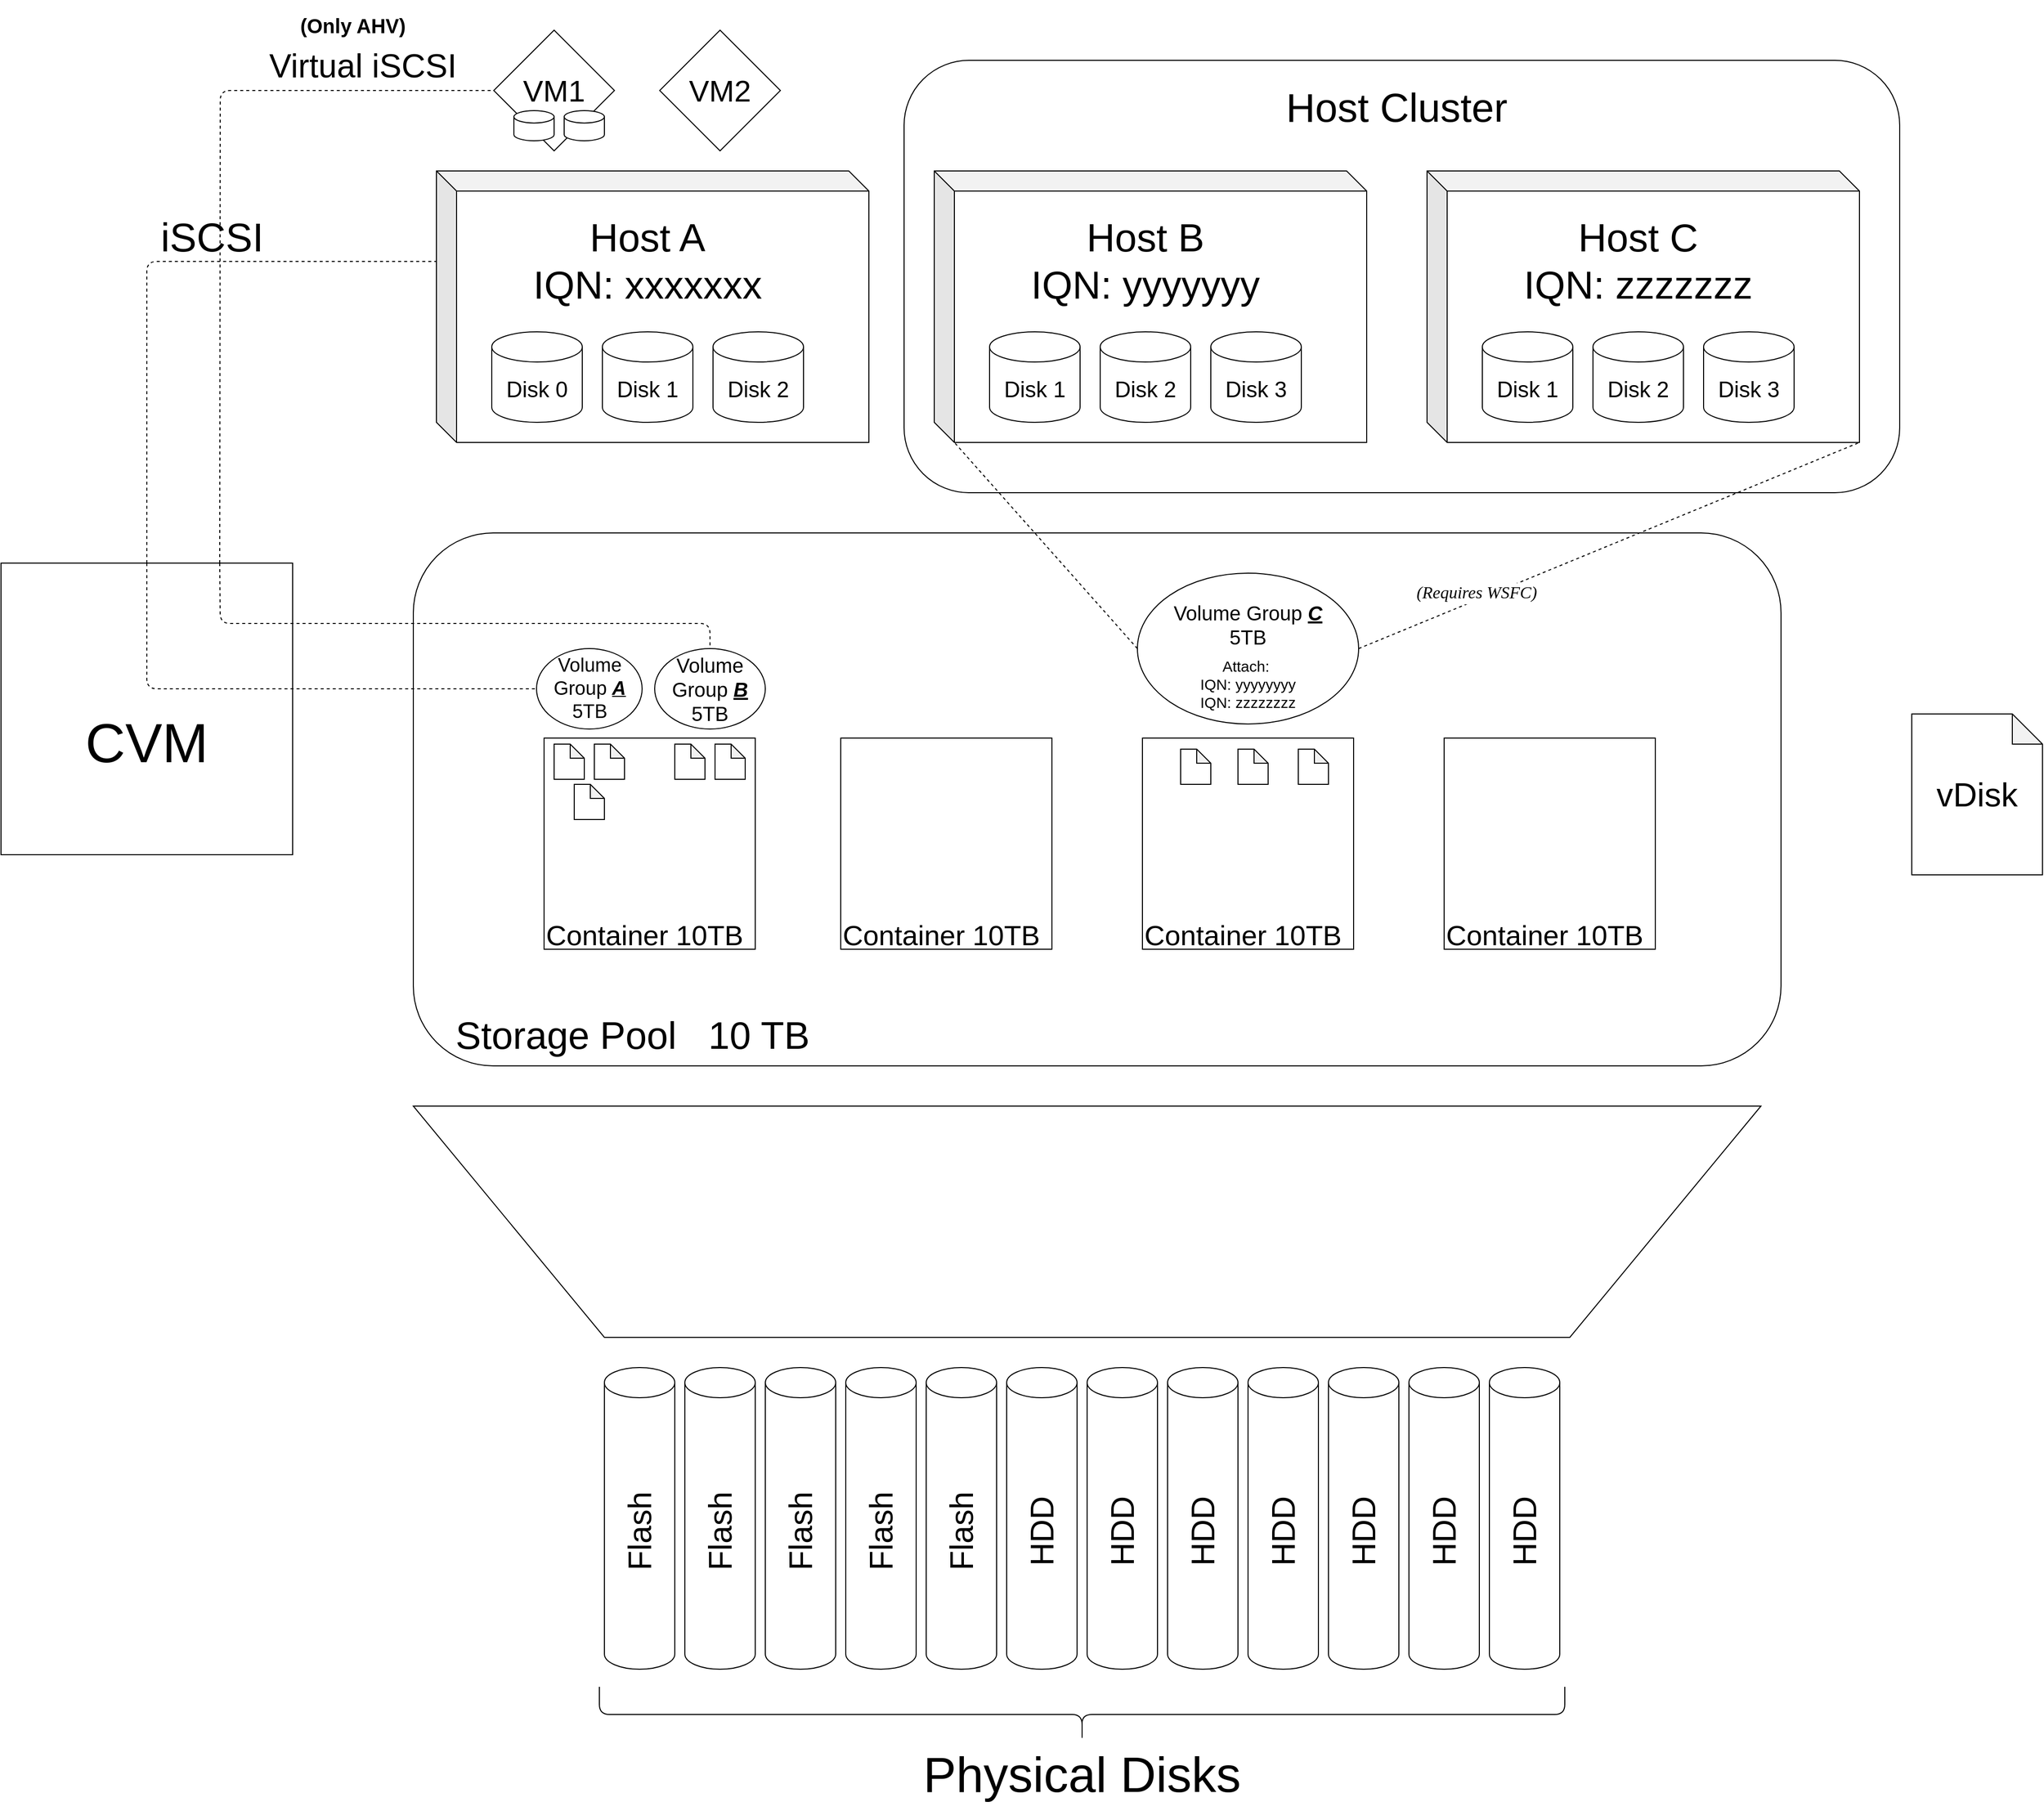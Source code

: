 <mxfile version="14.1.9" type="github"><diagram id="FhIIgszowJqtaIlsu2ne" name="Page-1"><mxGraphModel dx="2138" dy="1398" grid="1" gridSize="10" guides="1" tooltips="1" connect="1" arrows="1" fold="1" page="1" pageScale="1" pageWidth="1100" pageHeight="850" math="0" shadow="0"><root><mxCell id="0"/><mxCell id="1" parent="0"/><mxCell id="gz65vQASo40FxyAqh2wa-65" value="" style="rounded=1;whiteSpace=wrap;html=1;" parent="1" vertex="1"><mxGeometry x="508" y="-470" width="990" height="430" as="geometry"/></mxCell><mxCell id="gz65vQASo40FxyAqh2wa-1" value="" style="rounded=1;whiteSpace=wrap;html=1;" parent="1" vertex="1"><mxGeometry x="20" width="1360" height="530" as="geometry"/></mxCell><mxCell id="gz65vQASo40FxyAqh2wa-2" value="" style="shape=trapezoid;perimeter=trapezoidPerimeter;whiteSpace=wrap;html=1;fixedSize=1;size=190;rotation=-180;" parent="1" vertex="1"><mxGeometry x="20" y="570" width="1340" height="230" as="geometry"/></mxCell><mxCell id="gz65vQASo40FxyAqh2wa-3" value="" style="shape=cylinder3;whiteSpace=wrap;html=1;boundedLbl=1;backgroundOutline=1;size=15;" parent="1" vertex="1"><mxGeometry x="210" y="830" width="70" height="300" as="geometry"/></mxCell><mxCell id="gz65vQASo40FxyAqh2wa-4" value="" style="shape=cylinder3;whiteSpace=wrap;html=1;boundedLbl=1;backgroundOutline=1;size=15;" parent="1" vertex="1"><mxGeometry x="290" y="830" width="70" height="300" as="geometry"/></mxCell><mxCell id="gz65vQASo40FxyAqh2wa-5" value="" style="shape=cylinder3;whiteSpace=wrap;html=1;boundedLbl=1;backgroundOutline=1;size=15;" parent="1" vertex="1"><mxGeometry x="370" y="830" width="70" height="300" as="geometry"/></mxCell><mxCell id="gz65vQASo40FxyAqh2wa-6" value="" style="shape=cylinder3;whiteSpace=wrap;html=1;boundedLbl=1;backgroundOutline=1;size=15;" parent="1" vertex="1"><mxGeometry x="450" y="830" width="70" height="300" as="geometry"/></mxCell><mxCell id="gz65vQASo40FxyAqh2wa-7" value="" style="shape=cylinder3;whiteSpace=wrap;html=1;boundedLbl=1;backgroundOutline=1;size=15;" parent="1" vertex="1"><mxGeometry x="530" y="830" width="70" height="300" as="geometry"/></mxCell><mxCell id="gz65vQASo40FxyAqh2wa-8" value="" style="shape=cylinder3;whiteSpace=wrap;html=1;boundedLbl=1;backgroundOutline=1;size=15;" parent="1" vertex="1"><mxGeometry x="610" y="830" width="70" height="300" as="geometry"/></mxCell><mxCell id="gz65vQASo40FxyAqh2wa-9" value="" style="shape=cylinder3;whiteSpace=wrap;html=1;boundedLbl=1;backgroundOutline=1;size=15;" parent="1" vertex="1"><mxGeometry x="690" y="830" width="70" height="300" as="geometry"/></mxCell><mxCell id="gz65vQASo40FxyAqh2wa-10" value="" style="shape=cylinder3;whiteSpace=wrap;html=1;boundedLbl=1;backgroundOutline=1;size=15;" parent="1" vertex="1"><mxGeometry x="770" y="830" width="70" height="300" as="geometry"/></mxCell><mxCell id="gz65vQASo40FxyAqh2wa-11" value="" style="shape=cylinder3;whiteSpace=wrap;html=1;boundedLbl=1;backgroundOutline=1;size=15;" parent="1" vertex="1"><mxGeometry x="850" y="830" width="70" height="300" as="geometry"/></mxCell><mxCell id="gz65vQASo40FxyAqh2wa-12" value="" style="shape=cylinder3;whiteSpace=wrap;html=1;boundedLbl=1;backgroundOutline=1;size=15;" parent="1" vertex="1"><mxGeometry x="930" y="830" width="70" height="300" as="geometry"/></mxCell><mxCell id="gz65vQASo40FxyAqh2wa-13" value="" style="shape=cylinder3;whiteSpace=wrap;html=1;boundedLbl=1;backgroundOutline=1;size=15;" parent="1" vertex="1"><mxGeometry x="1010" y="830" width="70" height="300" as="geometry"/></mxCell><mxCell id="gz65vQASo40FxyAqh2wa-14" value="" style="shape=cylinder3;whiteSpace=wrap;html=1;boundedLbl=1;backgroundOutline=1;size=15;" parent="1" vertex="1"><mxGeometry x="1090" y="830" width="70" height="300" as="geometry"/></mxCell><mxCell id="gz65vQASo40FxyAqh2wa-15" value="" style="shape=curlyBracket;whiteSpace=wrap;html=1;rounded=1;rotation=-90;" parent="1" vertex="1"><mxGeometry x="657.5" y="695" width="55" height="960" as="geometry"/></mxCell><mxCell id="gz65vQASo40FxyAqh2wa-16" value="&lt;font style=&quot;font-size: 49px&quot;&gt;Physical Disks&lt;/font&gt;" style="text;html=1;strokeColor=none;fillColor=none;align=center;verticalAlign=middle;whiteSpace=wrap;rounded=0;" parent="1" vertex="1"><mxGeometry x="505" y="1200" width="360" height="70" as="geometry"/></mxCell><mxCell id="gz65vQASo40FxyAqh2wa-17" value="&lt;font style=&quot;font-size: 38px&quot;&gt;Storage Pool&amp;nbsp; &amp;nbsp;10 TB&amp;nbsp; &amp;nbsp;&lt;/font&gt;" style="text;html=1;strokeColor=none;fillColor=none;align=left;verticalAlign=middle;whiteSpace=wrap;rounded=0;" parent="1" vertex="1"><mxGeometry x="60" y="480" width="420" height="40" as="geometry"/></mxCell><mxCell id="gz65vQASo40FxyAqh2wa-18" value="" style="whiteSpace=wrap;html=1;aspect=fixed;" parent="1" vertex="1"><mxGeometry x="150" y="204" width="210" height="210" as="geometry"/></mxCell><mxCell id="gz65vQASo40FxyAqh2wa-19" value="" style="whiteSpace=wrap;html=1;aspect=fixed;" parent="1" vertex="1"><mxGeometry x="445" y="204" width="210" height="210" as="geometry"/></mxCell><mxCell id="gz65vQASo40FxyAqh2wa-20" value="" style="whiteSpace=wrap;html=1;aspect=fixed;" parent="1" vertex="1"><mxGeometry x="1045" y="204" width="210" height="210" as="geometry"/></mxCell><mxCell id="gz65vQASo40FxyAqh2wa-21" value="" style="whiteSpace=wrap;html=1;aspect=fixed;" parent="1" vertex="1"><mxGeometry x="745" y="204" width="210" height="210" as="geometry"/></mxCell><mxCell id="gz65vQASo40FxyAqh2wa-22" value="&lt;font style=&quot;font-size: 28px&quot;&gt;Container 10TB&amp;nbsp;&lt;/font&gt;" style="text;html=1;strokeColor=none;fillColor=none;align=left;verticalAlign=middle;whiteSpace=wrap;rounded=0;" parent="1" vertex="1"><mxGeometry x="150" y="375" width="215" height="50" as="geometry"/></mxCell><mxCell id="gz65vQASo40FxyAqh2wa-24" value="&lt;font style=&quot;font-size: 28px&quot;&gt;Container 10TB&amp;nbsp;&lt;/font&gt;" style="text;html=1;strokeColor=none;fillColor=none;align=left;verticalAlign=middle;whiteSpace=wrap;rounded=0;" parent="1" vertex="1"><mxGeometry x="445" y="375" width="210" height="50" as="geometry"/></mxCell><mxCell id="gz65vQASo40FxyAqh2wa-25" value="&lt;font style=&quot;font-size: 28px&quot;&gt;Container 10TB&amp;nbsp;&lt;/font&gt;" style="text;html=1;strokeColor=none;fillColor=none;align=left;verticalAlign=middle;whiteSpace=wrap;rounded=0;" parent="1" vertex="1"><mxGeometry x="745" y="375" width="220" height="50" as="geometry"/></mxCell><mxCell id="gz65vQASo40FxyAqh2wa-26" value="&lt;font style=&quot;font-size: 28px&quot;&gt;Container 10TB&amp;nbsp;&lt;/font&gt;" style="text;html=1;strokeColor=none;fillColor=none;align=left;verticalAlign=middle;whiteSpace=wrap;rounded=0;" parent="1" vertex="1"><mxGeometry x="1045" y="375" width="230" height="50" as="geometry"/></mxCell><mxCell id="gz65vQASo40FxyAqh2wa-27" value="&lt;font style=&quot;font-size: 19px&quot;&gt;Volume &lt;br&gt;Group &lt;b&gt;&lt;i&gt;&lt;u&gt;A&lt;/u&gt;&lt;/i&gt;&lt;/b&gt;&lt;br&gt;5TB&lt;br&gt;&lt;/font&gt;" style="ellipse;whiteSpace=wrap;html=1;" parent="1" vertex="1"><mxGeometry x="142.5" y="115" width="105" height="80" as="geometry"/></mxCell><mxCell id="gz65vQASo40FxyAqh2wa-28" value="&lt;font style=&quot;font-size: 20px&quot;&gt;Volume &lt;br&gt;Group &lt;b&gt;&lt;i&gt;&lt;u&gt;B&lt;/u&gt;&lt;/i&gt;&lt;/b&gt;&lt;br&gt;5TB&lt;br&gt;&lt;/font&gt;" style="ellipse;whiteSpace=wrap;html=1;" parent="1" vertex="1"><mxGeometry x="260" y="115" width="110" height="80" as="geometry"/></mxCell><mxCell id="gz65vQASo40FxyAqh2wa-29" value="&lt;font style=&quot;font-size: 39px&quot;&gt;&lt;br&gt;&lt;/font&gt;" style="shape=cube;whiteSpace=wrap;html=1;boundedLbl=1;backgroundOutline=1;darkOpacity=0.05;darkOpacity2=0.1;" parent="1" vertex="1"><mxGeometry x="43" y="-360" width="430" height="270" as="geometry"/></mxCell><mxCell id="gz65vQASo40FxyAqh2wa-30" value="&lt;font style=&quot;font-size: 55px&quot;&gt;&lt;br&gt;CVM&lt;/font&gt;" style="whiteSpace=wrap;html=1;aspect=fixed;" parent="1" vertex="1"><mxGeometry x="-390" y="30" width="290" height="290" as="geometry"/></mxCell><mxCell id="gz65vQASo40FxyAqh2wa-31" value="" style="endArrow=none;dashed=1;html=1;entryX=0;entryY=0.5;entryDx=0;entryDy=0;exitX=0.5;exitY=0;exitDx=0;exitDy=0;" parent="1" source="gz65vQASo40FxyAqh2wa-30" target="gz65vQASo40FxyAqh2wa-27" edge="1"><mxGeometry width="50" height="50" relative="1" as="geometry"><mxPoint x="-240" y="550" as="sourcePoint"/><mxPoint x="-190" y="500" as="targetPoint"/><Array as="points"><mxPoint x="-245" y="120"/><mxPoint x="-245" y="155"/><mxPoint x="-30" y="155"/></Array></mxGeometry></mxCell><mxCell id="gz65vQASo40FxyAqh2wa-32" value="" style="endArrow=none;dashed=1;html=1;entryX=0;entryY=0;entryDx=0;entryDy=90;entryPerimeter=0;exitX=0.5;exitY=0;exitDx=0;exitDy=0;" parent="1" source="gz65vQASo40FxyAqh2wa-30" target="gz65vQASo40FxyAqh2wa-29" edge="1"><mxGeometry width="50" height="50" relative="1" as="geometry"><mxPoint x="-80" y="-90" as="sourcePoint"/><mxPoint x="-30" y="-140" as="targetPoint"/><Array as="points"><mxPoint x="-245" y="-270"/></Array></mxGeometry></mxCell><mxCell id="gz65vQASo40FxyAqh2wa-33" value="&lt;font style=&quot;font-size: 30px&quot;&gt;VM1&lt;/font&gt;" style="rhombus;whiteSpace=wrap;html=1;" parent="1" vertex="1"><mxGeometry x="100" y="-500" width="120" height="120" as="geometry"/></mxCell><mxCell id="gz65vQASo40FxyAqh2wa-34" value="&lt;font style=&quot;font-size: 30px&quot;&gt;VM2&lt;/font&gt;" style="rhombus;whiteSpace=wrap;html=1;" parent="1" vertex="1"><mxGeometry x="265" y="-500" width="120" height="120" as="geometry"/></mxCell><mxCell id="gz65vQASo40FxyAqh2wa-35" value="&lt;font style=&quot;font-size: 40px&quot;&gt;iSCSI&lt;/font&gt;" style="text;html=1;strokeColor=none;fillColor=none;align=center;verticalAlign=middle;whiteSpace=wrap;rounded=0;" parent="1" vertex="1"><mxGeometry x="-250" y="-320" width="140" height="50" as="geometry"/></mxCell><mxCell id="gz65vQASo40FxyAqh2wa-38" value="&lt;span style=&quot;font-size: 39px&quot;&gt;Host A&lt;/span&gt;&lt;br style=&quot;font-size: 39px&quot;&gt;&lt;span style=&quot;font-size: 39px&quot;&gt;IQN: xxxxxxx&lt;/span&gt;" style="text;html=1;strokeColor=none;fillColor=none;align=center;verticalAlign=middle;whiteSpace=wrap;rounded=0;" parent="1" vertex="1"><mxGeometry x="118" y="-330" width="270" height="120" as="geometry"/></mxCell><mxCell id="gz65vQASo40FxyAqh2wa-40" value="&lt;font style=&quot;font-size: 22px&quot;&gt;Disk 0&lt;/font&gt;" style="shape=cylinder3;whiteSpace=wrap;html=1;boundedLbl=1;backgroundOutline=1;size=15;rotation=0;" parent="1" vertex="1"><mxGeometry x="98" y="-200" width="90" height="90" as="geometry"/></mxCell><mxCell id="gz65vQASo40FxyAqh2wa-41" value="&lt;font style=&quot;font-size: 22px&quot;&gt;Disk 1&lt;/font&gt;" style="shape=cylinder3;whiteSpace=wrap;html=1;boundedLbl=1;backgroundOutline=1;size=15;rotation=0;" parent="1" vertex="1"><mxGeometry x="208" y="-200" width="90" height="90" as="geometry"/></mxCell><mxCell id="gz65vQASo40FxyAqh2wa-42" value="&lt;font style=&quot;font-size: 22px&quot;&gt;Disk 2&lt;/font&gt;" style="shape=cylinder3;whiteSpace=wrap;html=1;boundedLbl=1;backgroundOutline=1;size=15;rotation=0;" parent="1" vertex="1"><mxGeometry x="318" y="-200" width="90" height="90" as="geometry"/></mxCell><mxCell id="gz65vQASo40FxyAqh2wa-43" value="" style="endArrow=none;dashed=1;html=1;entryX=0;entryY=0.5;entryDx=0;entryDy=0;exitX=0.75;exitY=0;exitDx=0;exitDy=0;" parent="1" source="gz65vQASo40FxyAqh2wa-30" target="gz65vQASo40FxyAqh2wa-33" edge="1"><mxGeometry width="50" height="50" relative="1" as="geometry"><mxPoint x="-80" y="-430" as="sourcePoint"/><mxPoint x="-30" y="-480" as="targetPoint"/><Array as="points"><mxPoint x="-172" y="-440"/></Array></mxGeometry></mxCell><mxCell id="gz65vQASo40FxyAqh2wa-44" value="" style="endArrow=none;dashed=1;html=1;entryX=0.5;entryY=0;entryDx=0;entryDy=0;exitX=0.75;exitY=0;exitDx=0;exitDy=0;" parent="1" source="gz65vQASo40FxyAqh2wa-30" target="gz65vQASo40FxyAqh2wa-28" edge="1"><mxGeometry width="50" height="50" relative="1" as="geometry"><mxPoint x="-240" y="440" as="sourcePoint"/><mxPoint x="-190" y="390" as="targetPoint"/><Array as="points"><mxPoint x="-172" y="90"/><mxPoint x="315" y="90"/></Array></mxGeometry></mxCell><mxCell id="gz65vQASo40FxyAqh2wa-45" value="&lt;font style=&quot;font-size: 33px&quot;&gt;Virtual iSCSI&lt;/font&gt;" style="text;html=1;strokeColor=none;fillColor=none;align=center;verticalAlign=middle;whiteSpace=wrap;rounded=0;" parent="1" vertex="1"><mxGeometry x="-150" y="-490" width="240" height="50" as="geometry"/></mxCell><mxCell id="gz65vQASo40FxyAqh2wa-46" value="&lt;font style=&quot;font-size: 20px&quot;&gt;&lt;b&gt;(Only AHV)&lt;/b&gt;&lt;/font&gt;" style="text;html=1;strokeColor=none;fillColor=none;align=center;verticalAlign=middle;whiteSpace=wrap;rounded=0;" parent="1" vertex="1"><mxGeometry x="-110" y="-530" width="140" height="50" as="geometry"/></mxCell><mxCell id="gz65vQASo40FxyAqh2wa-47" value="&lt;font style=&quot;font-size: 39px&quot;&gt;&lt;br&gt;&lt;/font&gt;" style="shape=cube;whiteSpace=wrap;html=1;boundedLbl=1;backgroundOutline=1;darkOpacity=0.05;darkOpacity2=0.1;" parent="1" vertex="1"><mxGeometry x="538" y="-360" width="430" height="270" as="geometry"/></mxCell><mxCell id="gz65vQASo40FxyAqh2wa-48" value="&lt;span style=&quot;font-size: 39px&quot;&gt;Host B&lt;/span&gt;&lt;br style=&quot;font-size: 39px&quot;&gt;&lt;span style=&quot;font-size: 39px&quot;&gt;IQN: yyyyyyy&lt;/span&gt;" style="text;html=1;strokeColor=none;fillColor=none;align=center;verticalAlign=middle;whiteSpace=wrap;rounded=0;" parent="1" vertex="1"><mxGeometry x="613" y="-330" width="270" height="120" as="geometry"/></mxCell><mxCell id="gz65vQASo40FxyAqh2wa-49" value="&lt;font style=&quot;font-size: 22px&quot;&gt;Disk 1&lt;/font&gt;" style="shape=cylinder3;whiteSpace=wrap;html=1;boundedLbl=1;backgroundOutline=1;size=15;rotation=0;" parent="1" vertex="1"><mxGeometry x="593" y="-200" width="90" height="90" as="geometry"/></mxCell><mxCell id="gz65vQASo40FxyAqh2wa-50" value="&lt;font style=&quot;font-size: 22px&quot;&gt;Disk 2&lt;/font&gt;" style="shape=cylinder3;whiteSpace=wrap;html=1;boundedLbl=1;backgroundOutline=1;size=15;rotation=0;" parent="1" vertex="1"><mxGeometry x="703" y="-200" width="90" height="90" as="geometry"/></mxCell><mxCell id="gz65vQASo40FxyAqh2wa-51" value="&lt;font style=&quot;font-size: 22px&quot;&gt;Disk 3&lt;/font&gt;" style="shape=cylinder3;whiteSpace=wrap;html=1;boundedLbl=1;backgroundOutline=1;size=15;rotation=0;" parent="1" vertex="1"><mxGeometry x="813" y="-200" width="90" height="90" as="geometry"/></mxCell><mxCell id="gz65vQASo40FxyAqh2wa-52" value="&lt;font style=&quot;font-size: 39px&quot;&gt;&lt;br&gt;&lt;/font&gt;" style="shape=cube;whiteSpace=wrap;html=1;boundedLbl=1;backgroundOutline=1;darkOpacity=0.05;darkOpacity2=0.1;" parent="1" vertex="1"><mxGeometry x="1028" y="-360" width="430" height="270" as="geometry"/></mxCell><mxCell id="gz65vQASo40FxyAqh2wa-53" value="&lt;span style=&quot;font-size: 39px&quot;&gt;Host C&lt;/span&gt;&lt;br style=&quot;font-size: 39px&quot;&gt;&lt;span style=&quot;font-size: 39px&quot;&gt;IQN: zzzzzzz&lt;/span&gt;" style="text;html=1;strokeColor=none;fillColor=none;align=center;verticalAlign=middle;whiteSpace=wrap;rounded=0;" parent="1" vertex="1"><mxGeometry x="1103" y="-330" width="270" height="120" as="geometry"/></mxCell><mxCell id="gz65vQASo40FxyAqh2wa-54" value="&lt;font style=&quot;font-size: 22px&quot;&gt;Disk 1&lt;/font&gt;" style="shape=cylinder3;whiteSpace=wrap;html=1;boundedLbl=1;backgroundOutline=1;size=15;rotation=0;" parent="1" vertex="1"><mxGeometry x="1083" y="-200" width="90" height="90" as="geometry"/></mxCell><mxCell id="gz65vQASo40FxyAqh2wa-55" value="&lt;font style=&quot;font-size: 22px&quot;&gt;Disk 2&lt;/font&gt;" style="shape=cylinder3;whiteSpace=wrap;html=1;boundedLbl=1;backgroundOutline=1;size=15;rotation=0;" parent="1" vertex="1"><mxGeometry x="1193" y="-200" width="90" height="90" as="geometry"/></mxCell><mxCell id="gz65vQASo40FxyAqh2wa-56" value="&lt;font style=&quot;font-size: 22px&quot;&gt;Disk 3&lt;/font&gt;" style="shape=cylinder3;whiteSpace=wrap;html=1;boundedLbl=1;backgroundOutline=1;size=15;rotation=0;" parent="1" vertex="1"><mxGeometry x="1303" y="-200" width="90" height="90" as="geometry"/></mxCell><mxCell id="gz65vQASo40FxyAqh2wa-57" value="" style="shape=note;whiteSpace=wrap;html=1;backgroundOutline=1;darkOpacity=0.05;size=14;" parent="1" vertex="1"><mxGeometry x="160" y="210" width="30" height="35" as="geometry"/></mxCell><mxCell id="gz65vQASo40FxyAqh2wa-58" value="" style="shape=note;whiteSpace=wrap;html=1;backgroundOutline=1;darkOpacity=0.05;size=14;" parent="1" vertex="1"><mxGeometry x="200" y="210" width="30" height="35" as="geometry"/></mxCell><mxCell id="gz65vQASo40FxyAqh2wa-59" value="" style="shape=note;whiteSpace=wrap;html=1;backgroundOutline=1;darkOpacity=0.05;size=14;" parent="1" vertex="1"><mxGeometry x="320" y="210" width="30" height="35" as="geometry"/></mxCell><mxCell id="gz65vQASo40FxyAqh2wa-60" value="" style="shape=note;whiteSpace=wrap;html=1;backgroundOutline=1;darkOpacity=0.05;size=14;" parent="1" vertex="1"><mxGeometry x="280" y="210" width="30" height="35" as="geometry"/></mxCell><mxCell id="gz65vQASo40FxyAqh2wa-61" value="" style="shape=note;whiteSpace=wrap;html=1;backgroundOutline=1;darkOpacity=0.05;size=14;" parent="1" vertex="1"><mxGeometry x="180" y="250" width="30" height="35" as="geometry"/></mxCell><mxCell id="gz65vQASo40FxyAqh2wa-62" value="" style="shape=cylinder3;whiteSpace=wrap;html=1;boundedLbl=1;backgroundOutline=1;size=6.161;" parent="1" vertex="1"><mxGeometry x="120" y="-420" width="40" height="30" as="geometry"/></mxCell><mxCell id="gz65vQASo40FxyAqh2wa-63" value="" style="shape=cylinder3;whiteSpace=wrap;html=1;boundedLbl=1;backgroundOutline=1;size=6.161;" parent="1" vertex="1"><mxGeometry x="170" y="-420" width="40" height="30" as="geometry"/></mxCell><mxCell id="gz65vQASo40FxyAqh2wa-64" value="&lt;font style=&quot;font-size: 20px&quot;&gt;Volume Group &lt;b&gt;&lt;i&gt;&lt;u&gt;C&lt;/u&gt;&lt;/i&gt;&lt;/b&gt;&lt;br&gt;5TB&lt;br&gt;&lt;br&gt;&lt;br&gt;&lt;/font&gt;" style="ellipse;whiteSpace=wrap;html=1;" parent="1" vertex="1"><mxGeometry x="740" y="40" width="220" height="150" as="geometry"/></mxCell><mxCell id="gz65vQASo40FxyAqh2wa-66" value="&lt;font style=&quot;font-size: 40px&quot;&gt;Host Cluster&amp;nbsp;&lt;/font&gt;" style="text;html=1;strokeColor=none;fillColor=none;align=center;verticalAlign=middle;whiteSpace=wrap;rounded=0;" parent="1" vertex="1"><mxGeometry x="855.5" y="-447" width="295" height="45" as="geometry"/></mxCell><mxCell id="gz65vQASo40FxyAqh2wa-67" value="" style="shape=note;whiteSpace=wrap;html=1;backgroundOutline=1;darkOpacity=0.05;size=14;" parent="1" vertex="1"><mxGeometry x="783" y="215" width="30" height="35" as="geometry"/></mxCell><mxCell id="gz65vQASo40FxyAqh2wa-68" value="" style="shape=note;whiteSpace=wrap;html=1;backgroundOutline=1;darkOpacity=0.05;size=14;" parent="1" vertex="1"><mxGeometry x="900" y="215" width="30" height="35" as="geometry"/></mxCell><mxCell id="gz65vQASo40FxyAqh2wa-69" value="" style="shape=note;whiteSpace=wrap;html=1;backgroundOutline=1;darkOpacity=0.05;size=14;" parent="1" vertex="1"><mxGeometry x="840" y="215" width="30" height="35" as="geometry"/></mxCell><mxCell id="gz65vQASo40FxyAqh2wa-70" value="&lt;font style=&quot;font-size: 15px&quot;&gt;Attach:&amp;nbsp;&lt;br&gt;IQN: yyyyyyyy&lt;br&gt;IQN: zzzzzzzz&lt;/font&gt;" style="text;html=1;strokeColor=none;fillColor=none;align=center;verticalAlign=middle;whiteSpace=wrap;rounded=0;" parent="1" vertex="1"><mxGeometry x="795" y="110" width="110" height="80" as="geometry"/></mxCell><mxCell id="gz65vQASo40FxyAqh2wa-71" value="" style="endArrow=none;dashed=1;html=1;entryX=1;entryY=1;entryDx=0;entryDy=0;entryPerimeter=0;exitX=1;exitY=0.5;exitDx=0;exitDy=0;" parent="1" source="gz65vQASo40FxyAqh2wa-64" target="gz65vQASo40FxyAqh2wa-52" edge="1"><mxGeometry width="50" height="50" relative="1" as="geometry"><mxPoint x="-160" y="570" as="sourcePoint"/><mxPoint x="-110" y="520" as="targetPoint"/></mxGeometry></mxCell><mxCell id="gz65vQASo40FxyAqh2wa-72" value="" style="endArrow=none;dashed=1;html=1;exitX=0;exitY=0.5;exitDx=0;exitDy=0;entryX=0;entryY=0;entryDx=20;entryDy=270;entryPerimeter=0;" parent="1" source="gz65vQASo40FxyAqh2wa-64" target="gz65vQASo40FxyAqh2wa-47" edge="1"><mxGeometry width="50" height="50" relative="1" as="geometry"><mxPoint x="-90" y="-70" as="sourcePoint"/><mxPoint x="-40" y="-120" as="targetPoint"/></mxGeometry></mxCell><mxCell id="gz65vQASo40FxyAqh2wa-73" value="&lt;font style=&quot;font-size: 33px&quot;&gt;vDisk&lt;/font&gt;" style="shape=note;whiteSpace=wrap;html=1;backgroundOutline=1;darkOpacity=0.05;" parent="1" vertex="1"><mxGeometry x="1510" y="180" width="130" height="160" as="geometry"/></mxCell><mxCell id="gz65vQASo40FxyAqh2wa-74" value="&lt;i&gt;&lt;font style=&quot;font-size: 17px&quot; face=&quot;Verdana&quot;&gt;(Requires&amp;nbsp;WSFC)&lt;/font&gt;&lt;/i&gt;" style="text;html=1;strokeColor=none;fillColor=none;align=center;verticalAlign=middle;whiteSpace=wrap;rounded=0;labelBackgroundColor=#ffffff;" parent="1" vertex="1"><mxGeometry x="1010" y="50" width="135" height="20" as="geometry"/></mxCell><mxCell id="gz65vQASo40FxyAqh2wa-76" value="&lt;font style=&quot;font-size: 32px&quot;&gt;Flash&lt;/font&gt;" style="text;html=1;strokeColor=none;fillColor=none;align=center;verticalAlign=middle;whiteSpace=wrap;rounded=0;labelBackgroundColor=#ffffff;rotation=-90;" parent="1" vertex="1"><mxGeometry x="160" y="970" width="170" height="45" as="geometry"/></mxCell><mxCell id="gz65vQASo40FxyAqh2wa-77" value="&lt;font style=&quot;font-size: 32px&quot;&gt;Flash&lt;/font&gt;" style="text;html=1;strokeColor=none;fillColor=none;align=center;verticalAlign=middle;whiteSpace=wrap;rounded=0;labelBackgroundColor=#ffffff;rotation=-90;" parent="1" vertex="1"><mxGeometry x="240" y="970" width="170" height="45" as="geometry"/></mxCell><mxCell id="gz65vQASo40FxyAqh2wa-78" value="&lt;font style=&quot;font-size: 32px&quot;&gt;Flash&lt;/font&gt;" style="text;html=1;strokeColor=none;fillColor=none;align=center;verticalAlign=middle;whiteSpace=wrap;rounded=0;labelBackgroundColor=#ffffff;rotation=-90;" parent="1" vertex="1"><mxGeometry x="320" y="970" width="170" height="45" as="geometry"/></mxCell><mxCell id="gz65vQASo40FxyAqh2wa-79" value="&lt;font style=&quot;font-size: 32px&quot;&gt;Flash&lt;/font&gt;" style="text;html=1;strokeColor=none;fillColor=none;align=center;verticalAlign=middle;whiteSpace=wrap;rounded=0;labelBackgroundColor=#ffffff;rotation=-90;" parent="1" vertex="1"><mxGeometry x="400" y="970" width="170" height="45" as="geometry"/></mxCell><mxCell id="gz65vQASo40FxyAqh2wa-80" value="&lt;font style=&quot;font-size: 32px&quot;&gt;Flash&lt;/font&gt;" style="text;html=1;strokeColor=none;fillColor=none;align=center;verticalAlign=middle;whiteSpace=wrap;rounded=0;labelBackgroundColor=#ffffff;rotation=-90;" parent="1" vertex="1"><mxGeometry x="480" y="970" width="170" height="45" as="geometry"/></mxCell><mxCell id="gz65vQASo40FxyAqh2wa-81" value="&lt;font style=&quot;font-size: 32px&quot;&gt;HDD&lt;/font&gt;" style="text;html=1;strokeColor=none;fillColor=none;align=center;verticalAlign=middle;whiteSpace=wrap;rounded=0;labelBackgroundColor=#ffffff;rotation=-90;" parent="1" vertex="1"><mxGeometry x="560" y="970" width="170" height="45" as="geometry"/></mxCell><mxCell id="gz65vQASo40FxyAqh2wa-82" value="&lt;font style=&quot;font-size: 32px&quot;&gt;HDD&lt;/font&gt;" style="text;html=1;strokeColor=none;fillColor=none;align=center;verticalAlign=middle;whiteSpace=wrap;rounded=0;labelBackgroundColor=#ffffff;rotation=-90;" parent="1" vertex="1"><mxGeometry x="640" y="970" width="170" height="45" as="geometry"/></mxCell><mxCell id="gz65vQASo40FxyAqh2wa-83" value="&lt;font style=&quot;font-size: 32px&quot;&gt;HDD&lt;/font&gt;" style="text;html=1;strokeColor=none;fillColor=none;align=center;verticalAlign=middle;whiteSpace=wrap;rounded=0;labelBackgroundColor=#ffffff;rotation=-90;" parent="1" vertex="1"><mxGeometry x="720" y="970" width="170" height="45" as="geometry"/></mxCell><mxCell id="gz65vQASo40FxyAqh2wa-84" value="&lt;font style=&quot;font-size: 32px&quot;&gt;HDD&lt;/font&gt;" style="text;html=1;strokeColor=none;fillColor=none;align=center;verticalAlign=middle;whiteSpace=wrap;rounded=0;labelBackgroundColor=#ffffff;rotation=-90;" parent="1" vertex="1"><mxGeometry x="800" y="970" width="170" height="45" as="geometry"/></mxCell><mxCell id="gz65vQASo40FxyAqh2wa-85" value="&lt;font style=&quot;font-size: 32px&quot;&gt;HDD&lt;/font&gt;" style="text;html=1;strokeColor=none;fillColor=none;align=center;verticalAlign=middle;whiteSpace=wrap;rounded=0;labelBackgroundColor=#ffffff;rotation=-90;" parent="1" vertex="1"><mxGeometry x="880" y="970" width="170" height="45" as="geometry"/></mxCell><mxCell id="gz65vQASo40FxyAqh2wa-86" value="&lt;font style=&quot;font-size: 32px&quot;&gt;HDD&lt;/font&gt;" style="text;html=1;strokeColor=none;fillColor=none;align=center;verticalAlign=middle;whiteSpace=wrap;rounded=0;labelBackgroundColor=#ffffff;rotation=-90;" parent="1" vertex="1"><mxGeometry x="960" y="970" width="170" height="45" as="geometry"/></mxCell><mxCell id="gz65vQASo40FxyAqh2wa-87" value="&lt;font style=&quot;font-size: 32px&quot;&gt;HDD&lt;/font&gt;" style="text;html=1;strokeColor=none;fillColor=none;align=center;verticalAlign=middle;whiteSpace=wrap;rounded=0;labelBackgroundColor=#ffffff;rotation=-90;" parent="1" vertex="1"><mxGeometry x="1040" y="970" width="170" height="45" as="geometry"/></mxCell></root></mxGraphModel></diagram></mxfile>